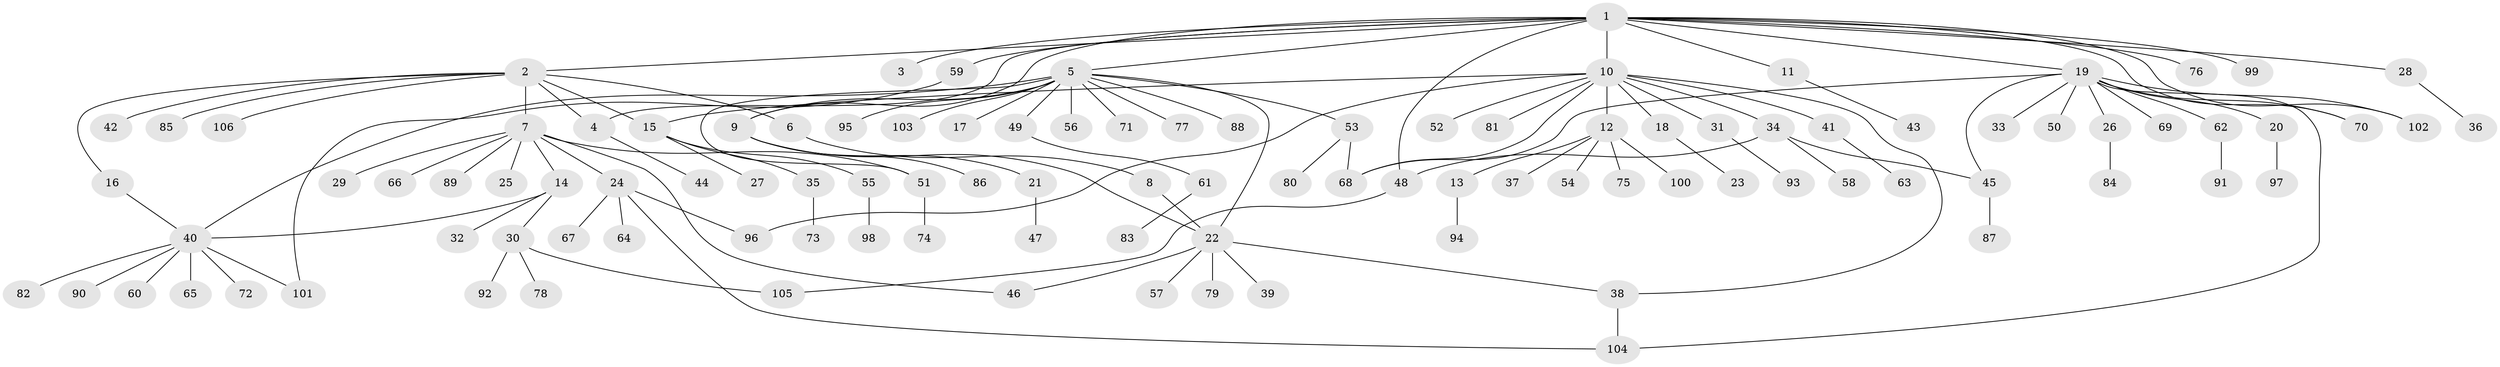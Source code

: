 // coarse degree distribution, {14: 0.0125, 9: 0.0125, 1: 0.675, 21: 0.0125, 2: 0.125, 12: 0.025, 5: 0.05, 3: 0.025, 11: 0.0125, 7: 0.0125, 4: 0.0375}
// Generated by graph-tools (version 1.1) at 2025/51/02/27/25 19:51:58]
// undirected, 106 vertices, 126 edges
graph export_dot {
graph [start="1"]
  node [color=gray90,style=filled];
  1;
  2;
  3;
  4;
  5;
  6;
  7;
  8;
  9;
  10;
  11;
  12;
  13;
  14;
  15;
  16;
  17;
  18;
  19;
  20;
  21;
  22;
  23;
  24;
  25;
  26;
  27;
  28;
  29;
  30;
  31;
  32;
  33;
  34;
  35;
  36;
  37;
  38;
  39;
  40;
  41;
  42;
  43;
  44;
  45;
  46;
  47;
  48;
  49;
  50;
  51;
  52;
  53;
  54;
  55;
  56;
  57;
  58;
  59;
  60;
  61;
  62;
  63;
  64;
  65;
  66;
  67;
  68;
  69;
  70;
  71;
  72;
  73;
  74;
  75;
  76;
  77;
  78;
  79;
  80;
  81;
  82;
  83;
  84;
  85;
  86;
  87;
  88;
  89;
  90;
  91;
  92;
  93;
  94;
  95;
  96;
  97;
  98;
  99;
  100;
  101;
  102;
  103;
  104;
  105;
  106;
  1 -- 2;
  1 -- 3;
  1 -- 4;
  1 -- 5;
  1 -- 9;
  1 -- 10;
  1 -- 11;
  1 -- 19;
  1 -- 28;
  1 -- 48;
  1 -- 59;
  1 -- 70;
  1 -- 76;
  1 -- 99;
  1 -- 102;
  2 -- 4;
  2 -- 6;
  2 -- 7;
  2 -- 15;
  2 -- 16;
  2 -- 42;
  2 -- 85;
  2 -- 106;
  4 -- 44;
  5 -- 9;
  5 -- 17;
  5 -- 22;
  5 -- 40;
  5 -- 49;
  5 -- 51;
  5 -- 53;
  5 -- 56;
  5 -- 71;
  5 -- 77;
  5 -- 88;
  5 -- 95;
  5 -- 103;
  6 -- 8;
  7 -- 14;
  7 -- 24;
  7 -- 25;
  7 -- 29;
  7 -- 46;
  7 -- 51;
  7 -- 66;
  7 -- 89;
  8 -- 22;
  9 -- 21;
  9 -- 22;
  9 -- 86;
  10 -- 12;
  10 -- 15;
  10 -- 18;
  10 -- 31;
  10 -- 34;
  10 -- 38;
  10 -- 41;
  10 -- 52;
  10 -- 68;
  10 -- 81;
  10 -- 96;
  11 -- 43;
  12 -- 13;
  12 -- 37;
  12 -- 54;
  12 -- 75;
  12 -- 100;
  13 -- 94;
  14 -- 30;
  14 -- 32;
  14 -- 40;
  15 -- 27;
  15 -- 35;
  15 -- 55;
  16 -- 40;
  18 -- 23;
  19 -- 20;
  19 -- 26;
  19 -- 33;
  19 -- 45;
  19 -- 50;
  19 -- 62;
  19 -- 68;
  19 -- 69;
  19 -- 70;
  19 -- 102;
  19 -- 104;
  20 -- 97;
  21 -- 47;
  22 -- 38;
  22 -- 39;
  22 -- 46;
  22 -- 57;
  22 -- 79;
  24 -- 64;
  24 -- 67;
  24 -- 96;
  24 -- 104;
  26 -- 84;
  28 -- 36;
  30 -- 78;
  30 -- 92;
  30 -- 105;
  31 -- 93;
  34 -- 45;
  34 -- 48;
  34 -- 58;
  35 -- 73;
  38 -- 104;
  40 -- 60;
  40 -- 65;
  40 -- 72;
  40 -- 82;
  40 -- 90;
  40 -- 101;
  41 -- 63;
  45 -- 87;
  48 -- 105;
  49 -- 61;
  51 -- 74;
  53 -- 68;
  53 -- 80;
  55 -- 98;
  59 -- 101;
  61 -- 83;
  62 -- 91;
}
